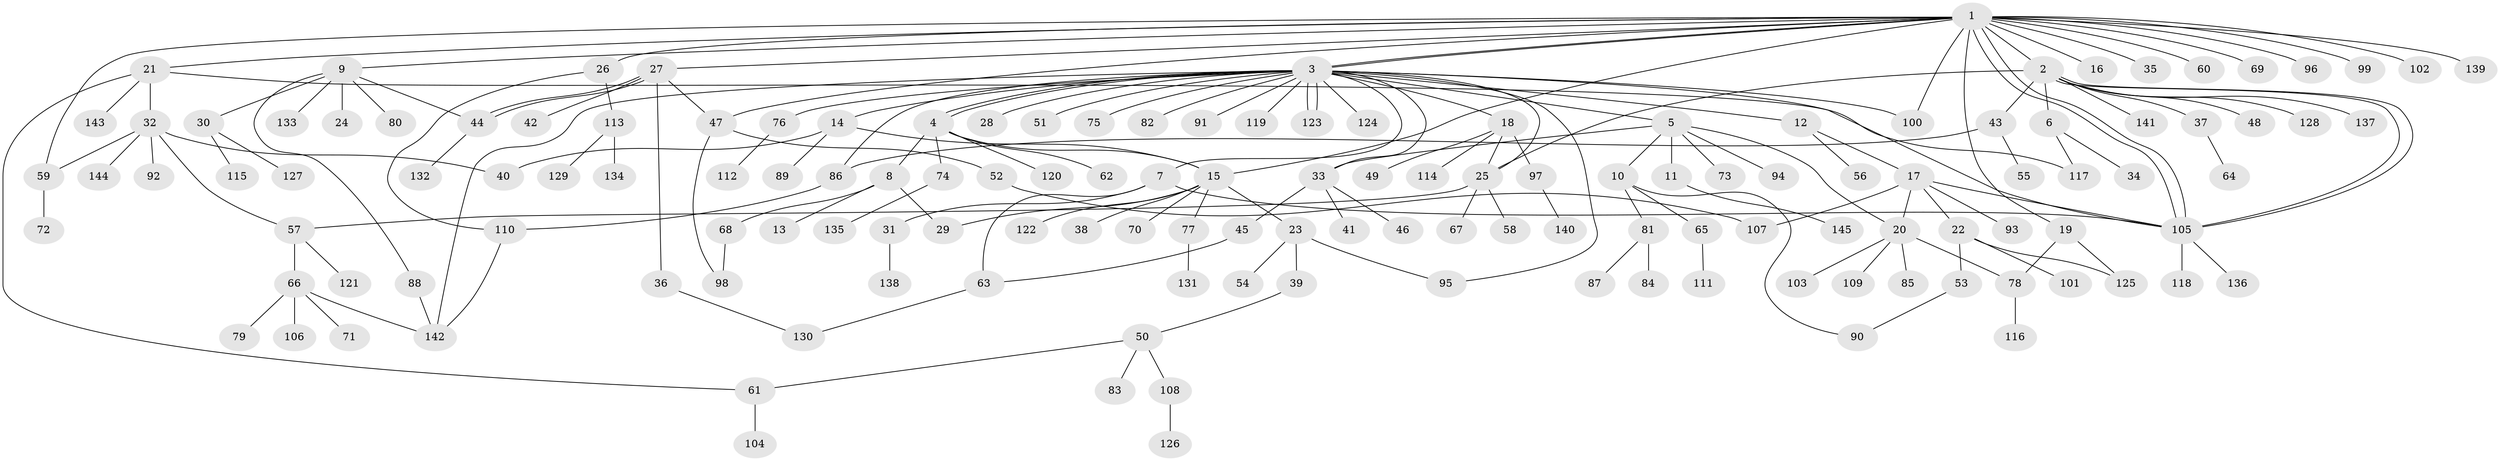 // coarse degree distribution, {12: 0.022727272727272728, 7: 0.045454545454545456, 11: 0.022727272727272728, 4: 0.18181818181818182, 5: 0.11363636363636363, 1: 0.25, 2: 0.1590909090909091, 3: 0.20454545454545456}
// Generated by graph-tools (version 1.1) at 2025/50/03/04/25 22:50:39]
// undirected, 145 vertices, 182 edges
graph export_dot {
  node [color=gray90,style=filled];
  1;
  2;
  3;
  4;
  5;
  6;
  7;
  8;
  9;
  10;
  11;
  12;
  13;
  14;
  15;
  16;
  17;
  18;
  19;
  20;
  21;
  22;
  23;
  24;
  25;
  26;
  27;
  28;
  29;
  30;
  31;
  32;
  33;
  34;
  35;
  36;
  37;
  38;
  39;
  40;
  41;
  42;
  43;
  44;
  45;
  46;
  47;
  48;
  49;
  50;
  51;
  52;
  53;
  54;
  55;
  56;
  57;
  58;
  59;
  60;
  61;
  62;
  63;
  64;
  65;
  66;
  67;
  68;
  69;
  70;
  71;
  72;
  73;
  74;
  75;
  76;
  77;
  78;
  79;
  80;
  81;
  82;
  83;
  84;
  85;
  86;
  87;
  88;
  89;
  90;
  91;
  92;
  93;
  94;
  95;
  96;
  97;
  98;
  99;
  100;
  101;
  102;
  103;
  104;
  105;
  106;
  107;
  108;
  109;
  110;
  111;
  112;
  113;
  114;
  115;
  116;
  117;
  118;
  119;
  120;
  121;
  122;
  123;
  124;
  125;
  126;
  127;
  128;
  129;
  130;
  131;
  132;
  133;
  134;
  135;
  136;
  137;
  138;
  139;
  140;
  141;
  142;
  143;
  144;
  145;
  1 -- 2;
  1 -- 3;
  1 -- 3;
  1 -- 9;
  1 -- 15;
  1 -- 16;
  1 -- 19;
  1 -- 21;
  1 -- 26;
  1 -- 27;
  1 -- 35;
  1 -- 47;
  1 -- 59;
  1 -- 60;
  1 -- 69;
  1 -- 96;
  1 -- 99;
  1 -- 100;
  1 -- 102;
  1 -- 105;
  1 -- 105;
  1 -- 139;
  2 -- 6;
  2 -- 25;
  2 -- 37;
  2 -- 43;
  2 -- 48;
  2 -- 105;
  2 -- 105;
  2 -- 128;
  2 -- 137;
  2 -- 141;
  3 -- 4;
  3 -- 4;
  3 -- 5;
  3 -- 7;
  3 -- 12;
  3 -- 14;
  3 -- 18;
  3 -- 25;
  3 -- 28;
  3 -- 33;
  3 -- 51;
  3 -- 75;
  3 -- 76;
  3 -- 82;
  3 -- 86;
  3 -- 91;
  3 -- 95;
  3 -- 100;
  3 -- 105;
  3 -- 119;
  3 -- 123;
  3 -- 123;
  3 -- 124;
  3 -- 142;
  4 -- 8;
  4 -- 15;
  4 -- 62;
  4 -- 74;
  4 -- 120;
  5 -- 10;
  5 -- 11;
  5 -- 20;
  5 -- 33;
  5 -- 73;
  5 -- 94;
  6 -- 34;
  6 -- 117;
  7 -- 31;
  7 -- 63;
  7 -- 105;
  8 -- 13;
  8 -- 29;
  8 -- 68;
  9 -- 24;
  9 -- 30;
  9 -- 44;
  9 -- 80;
  9 -- 88;
  9 -- 133;
  10 -- 65;
  10 -- 81;
  10 -- 90;
  11 -- 145;
  12 -- 17;
  12 -- 56;
  14 -- 15;
  14 -- 40;
  14 -- 89;
  15 -- 23;
  15 -- 29;
  15 -- 38;
  15 -- 70;
  15 -- 77;
  15 -- 122;
  17 -- 20;
  17 -- 22;
  17 -- 93;
  17 -- 105;
  17 -- 107;
  18 -- 25;
  18 -- 49;
  18 -- 97;
  18 -- 114;
  19 -- 78;
  19 -- 125;
  20 -- 78;
  20 -- 85;
  20 -- 103;
  20 -- 109;
  21 -- 32;
  21 -- 61;
  21 -- 117;
  21 -- 143;
  22 -- 53;
  22 -- 101;
  22 -- 125;
  23 -- 39;
  23 -- 54;
  23 -- 95;
  25 -- 57;
  25 -- 58;
  25 -- 67;
  26 -- 110;
  26 -- 113;
  27 -- 36;
  27 -- 42;
  27 -- 44;
  27 -- 44;
  27 -- 47;
  30 -- 115;
  30 -- 127;
  31 -- 138;
  32 -- 40;
  32 -- 57;
  32 -- 59;
  32 -- 92;
  32 -- 144;
  33 -- 41;
  33 -- 45;
  33 -- 46;
  36 -- 130;
  37 -- 64;
  39 -- 50;
  43 -- 55;
  43 -- 86;
  44 -- 132;
  45 -- 63;
  47 -- 52;
  47 -- 98;
  50 -- 61;
  50 -- 83;
  50 -- 108;
  52 -- 107;
  53 -- 90;
  57 -- 66;
  57 -- 121;
  59 -- 72;
  61 -- 104;
  63 -- 130;
  65 -- 111;
  66 -- 71;
  66 -- 79;
  66 -- 106;
  66 -- 142;
  68 -- 98;
  74 -- 135;
  76 -- 112;
  77 -- 131;
  78 -- 116;
  81 -- 84;
  81 -- 87;
  86 -- 110;
  88 -- 142;
  97 -- 140;
  105 -- 118;
  105 -- 136;
  108 -- 126;
  110 -- 142;
  113 -- 129;
  113 -- 134;
}
